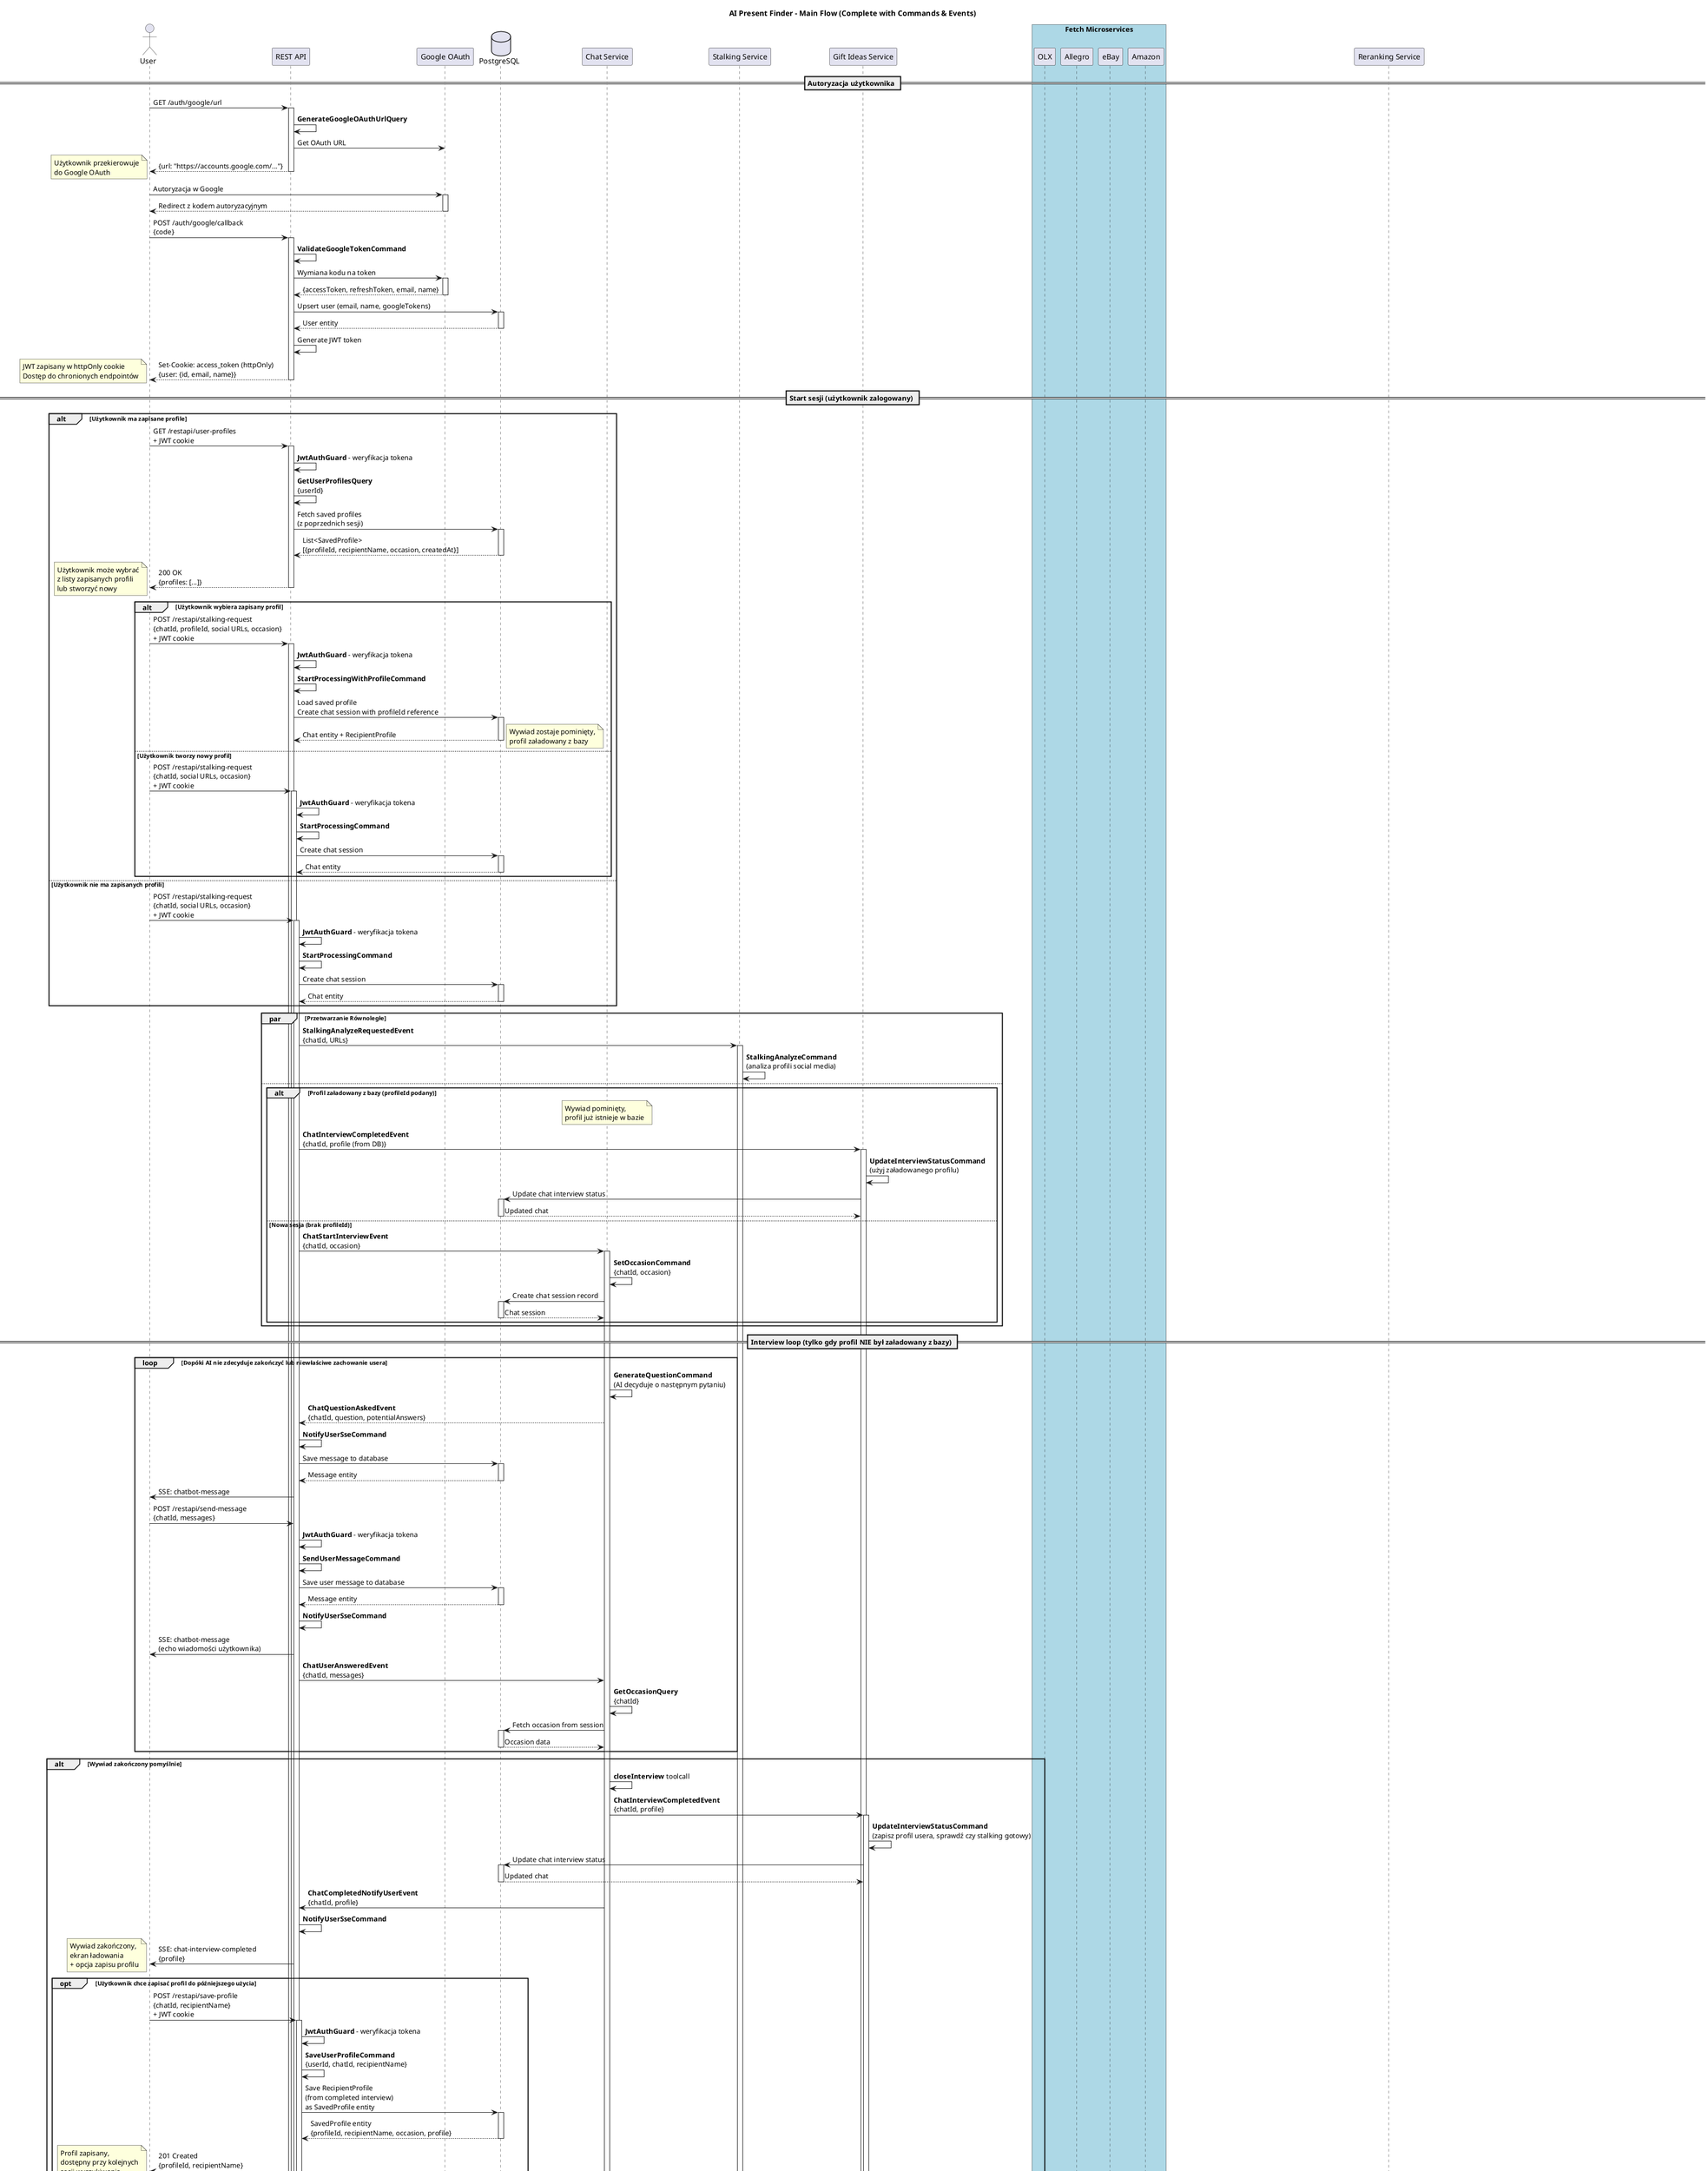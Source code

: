 @startuml main_flow
title AI Present Finder - Main Flow (Complete with Commands & Events)

actor User as U
participant "REST API" as REST
participant "Google OAuth" as GOOGLE
database "PostgreSQL" as DB
participant "Chat Service" as CHAT
participant "Stalking Service" as STALK
participant "Gift Ideas Service" as GIFT
box "Fetch Microservices" #LightBlue
  participant "OLX" as FETCH_OLX
  participant "Allegro" as FETCH_ALLEGRO
  participant "eBay" as FETCH_EBAY
  participant "Amazon" as FETCH_AMAZON
end box
participant "Reranking Service" as RERANK

== Autoryzacja użytkownika ==
U -> REST: GET /auth/google/url
activate REST
REST -> REST: **GenerateGoogleOAuthUrlQuery**
REST -> GOOGLE: Get OAuth URL
REST --> U: {url: "https://accounts.google.com/..."}
deactivate REST
note left: Użytkownik przekierowuje\ndo Google OAuth

U -> GOOGLE: Autoryzacja w Google
activate GOOGLE
GOOGLE --> U: Redirect z kodem autoryzacyjnym
deactivate GOOGLE

U -> REST: POST /auth/google/callback\n{code}
activate REST
REST -> REST: **ValidateGoogleTokenCommand**
REST -> GOOGLE: Wymiana kodu na token
activate GOOGLE
GOOGLE --> REST: {accessToken, refreshToken, email, name}
deactivate GOOGLE
REST -> DB: Upsert user (email, name, googleTokens)
activate DB
DB --> REST: User entity
deactivate DB
REST -> REST: Generate JWT token
REST --> U: Set-Cookie: access_token (httpOnly)\n{user: {id, email, name}}
deactivate REST
note left: JWT zapisany w httpOnly cookie\nDostęp do chronionych endpointów

== Start sesji (użytkownik zalogowany) ==

alt Użytkownik ma zapisane profile
  U -> REST: GET /restapi/user-profiles\n+ JWT cookie
  activate REST
  REST -> REST: **JwtAuthGuard** - weryfikacja tokena
  REST -> REST: **GetUserProfilesQuery**\n{userId}
  REST -> DB: Fetch saved profiles\n(z poprzednich sesji)
  activate DB
  DB --> REST: List<SavedProfile>\n[{profileId, recipientName, occasion, createdAt}]
  deactivate DB
  REST --> U: 200 OK\n{profiles: [...]}
  deactivate REST
  note left: Użytkownik może wybrać\nz listy zapisanych profili\nlub stworzyć nowy
  
  alt Użytkownik wybiera zapisany profil
    U -> REST: POST /restapi/stalking-request\n{chatId, profileId, social URLs, occasion}\n+ JWT cookie
    activate REST
    REST -> REST: **JwtAuthGuard** - weryfikacja tokena
    REST -> REST: **StartProcessingWithProfileCommand**
    REST -> DB: Load saved profile\nCreate chat session with profileId reference
    activate DB
    DB --> REST: Chat entity + RecipientProfile
    deactivate DB
    note right: Wywiad zostaje pominięty,\nprofil załadowany z bazy
  else Użytkownik tworzy nowy profil
    U -> REST: POST /restapi/stalking-request\n{chatId, social URLs, occasion}\n+ JWT cookie
    activate REST
    REST -> REST: **JwtAuthGuard** - weryfikacja tokena
    REST -> REST: **StartProcessingCommand**
    REST -> DB: Create chat session
    activate DB
    DB --> REST: Chat entity
    deactivate DB
  end
else Użytkownik nie ma zapisanych profili
  U -> REST: POST /restapi/stalking-request\n{chatId, social URLs, occasion}\n+ JWT cookie
  activate REST
  REST -> REST: **JwtAuthGuard** - weryfikacja tokena
  REST -> REST: **StartProcessingCommand**
  REST -> DB: Create chat session
  activate DB
  DB --> REST: Chat entity
  deactivate DB
end

par Przetwarzanie Równoległe
  REST -> STALK: **StalkingAnalyzeRequestedEvent**\n{chatId, URLs}
  activate STALK
  STALK -> STALK: **StalkingAnalyzeCommand**\n(analiza profili social media)
else
  alt Profil załadowany z bazy (profileId podany)
    note over CHAT: Wywiad pominięty,\nprofil już istnieje w bazie
    REST -> GIFT: **ChatInterviewCompletedEvent**\n{chatId, profile (from DB)}
    activate GIFT
    GIFT -> GIFT: **UpdateInterviewStatusCommand**\n(użyj załadowanego profilu)
    GIFT -> DB: Update chat interview status
    activate DB
    DB --> GIFT: Updated chat
    deactivate DB
  else Nowa sesja (brak profileId)
    REST -> CHAT: **ChatStartInterviewEvent**\n{chatId, occasion}
    activate CHAT
    CHAT -> CHAT: **SetOccasionCommand**\n{chatId, occasion}
    CHAT -> DB: Create chat session record
    activate DB
    DB --> CHAT: Chat session
    deactivate DB
  end
end

== Interview loop (tylko gdy profil NIE był załadowany z bazy) ==
loop Dopóki AI nie zdecyduje zakończyć lub niewłaściwe zachowanie usera
  CHAT -> CHAT: **GenerateQuestionCommand**\n(AI decyduje o następnym pytaniu)
  CHAT --> REST: **ChatQuestionAskedEvent**\n{chatId, question, potentialAnswers}
  REST -> REST: **NotifyUserSseCommand**
  REST -> DB: Save message to database
  activate DB
  DB --> REST: Message entity
  deactivate DB
  REST -> U: SSE: chatbot-message
  U -> REST: POST /restapi/send-message\n{chatId, messages}
  REST -> REST: **JwtAuthGuard** - weryfikacja tokena
  REST -> REST: **SendUserMessageCommand**
  REST -> DB: Save user message to database
  activate DB
  DB --> REST: Message entity
  deactivate DB
  REST -> REST: **NotifyUserSseCommand**
  REST -> U: SSE: chatbot-message\n(echo wiadomości użytkownika)
  REST -> CHAT: **ChatUserAnsweredEvent**\n{chatId, messages}
  CHAT -> CHAT: **GetOccasionQuery**\n{chatId}
  CHAT -> DB: Fetch occasion from session
  activate DB
  DB --> CHAT: Occasion data
  deactivate DB
end

alt Wywiad zakończony pomyślnie
  CHAT -> CHAT: **closeInterview** toolcall
  CHAT -> GIFT: **ChatInterviewCompletedEvent**\n{chatId, profile}
  activate GIFT
  GIFT -> GIFT: **UpdateInterviewStatusCommand**\n(zapisz profil usera, sprawdź czy stalking gotowy)
  GIFT -> DB: Update chat interview status
  activate DB
  DB --> GIFT: Updated chat
  deactivate DB
  CHAT -> REST: **ChatCompletedNotifyUserEvent**\n{chatId, profile}
  REST -> REST: **NotifyUserSseCommand**
  REST -> U: SSE: chat-interview-completed\n{profile}
  note left: Wywiad zakończony,\nekran ładowania\n+ opcja zapisu profilu
  
  opt Użytkownik chce zapisać profil do późniejszego użycia
    U -> REST: POST /restapi/save-profile\n{chatId, recipientName}\n+ JWT cookie
    activate REST
    REST -> REST: **JwtAuthGuard** - weryfikacja tokena
    REST -> REST: **SaveUserProfileCommand**\n{userId, chatId, recipientName}
    REST -> DB: Save RecipientProfile\n(from completed interview)\nas SavedProfile entity
    activate DB
    DB --> REST: SavedProfile entity\n{profileId, recipientName, occasion, profile}
    deactivate DB
    REST --> U: 201 Created\n{profileId, recipientName}
    deactivate REST
    note left: Profil zapisany,\ndostępny przy kolejnych\nsesji wyszukiwania
  end
else Wykryto niewłaściwe zachowanie
  CHAT -> CHAT: **flagInappropriateRequest** toolcall
  CHAT -> REST: **ChatInappropriateRequestEvent**\n{chatId, reason}
  REST -> REST: **NotifyUserSseCommand**
  REST -> U: SSE: chat-inappropriate-request
  note left: Wywiad zakończony,\nnagana dla użytkownika
end

deactivate CHAT

== Zakończenie Stalkingu ==
STALK -> GIFT: **StalkingCompletedEvent**\n{keywords, chatId, completedAt}
deactivate STALK
GIFT -> GIFT: **UpdateStalkingStatusCommand**\n(zapisz keywords, sprawdź czy wywiad gotowy)
GIFT -> DB: Update chat stalking status
activate DB
DB --> GIFT: Updated chat
deactivate DB

== Koordynacja Generowania Prezentów ==
note over GIFT: Gdy oba eventy otrzymane

alt Zarówno stalking jak i wywiad zakończone
  GIFT -> GIFT: **GenerateGiftIdeasCommand**\n{userProfile, keywords, chatId}
  note right: AI generuje zapytania wyszukiwania\ndla wielu serwisów (z filtrowaniem disabled services)
  
  GIFT -> GIFT: Generate eventId (ULID)\nand calculate totalEvents
  GIFT -> RERANK: **GiftContextInitializedEvent**\n{userProfile, keywords, chatId, eventId, totalEvents}
  activate RERANK
  RERANK -> RERANK: **InitializeGiftContextCommand**\n(create/update session with context)
  RERANK -> DB: Create GiftSession with context
  activate DB
  DB --> RERANK: Session created
  deactivate DB
 
  par Równoległe Żądania FETCH
  else OLX
    activate FETCH_OLX
    GIFT -> FETCH_OLX: **FetchOlxEvent**\n{query, chatId, eventId, totalEvents}
  else Allegro
    GIFT -> FETCH_ALLEGRO: **FetchAllegroEvent**\n{query, chatId, eventId, totalEvents}
    activate FETCH_ALLEGRO
  else eBay
    GIFT -> FETCH_EBAY: **FetchEbayEvent**\n{query, chatId, eventId, totalEvents}
    activate FETCH_EBAY
  else Amazon
    GIFT -> FETCH_AMAZON: **FetchAmazonEvent**\n{query, chatId, eventId, totalEvents}
    activate FETCH_AMAZON
    note right of FETCH_AMAZON: Wiele zapytań na serwis\nna podstawie decyzji AI
  end
end
deactivate GIFT

== Zbieranie Produktów i Rerankowanie ==
par Odpowiedzi od wszystkich serwisów
else OLX
  FETCH_OLX -> RERANK: **ProductFetchedEvent**\n{products[], chatId, provider: "olx", success, eventId, totalEvents}
  activate RERANK
  RERANK -> RERANK: **CreateSessionCommand**\n(ensure session exists)
  RERANK -> DB: Upsert GiftSession
  activate DB
  DB --> RERANK: Session
  deactivate DB
  RERANK -> RERANK: **AddProductsToSessionCommand**\n(store products with metadata)
  RERANK -> DB: Save Products & GiftSessionProduct
  activate DB
  DB --> RERANK: Products saved
  deactivate DB
  RERANK -> RERANK: **IncrementSessionCompletionCommand**\n(increment completedEvents)
  RERANK -> DB: Update completedEvents counter
  activate DB
  DB --> RERANK: {completed: boolean}
  deactivate DB
  deactivate RERANK
else Allegro
  FETCH_ALLEGRO -> RERANK: **ProductFetchedEvent**\n{products[], chatId, provider: "allegro", success, eventId, totalEvents}
  activate RERANK
  RERANK -> RERANK: CreateSession → AddProducts → IncrementCompletion
  RERANK -> DB: DB operations
  activate DB
  DB --> RERANK: {completed: boolean}
  deactivate DB
  deactivate RERANK
else eBay
  FETCH_EBAY -> RERANK: **ProductFetchedEvent**\n{products[], chatId, provider: "ebay", success, eventId, totalEvents}
  activate RERANK
  RERANK -> RERANK: CreateSession → AddProducts → IncrementCompletion
  RERANK -> DB: DB operations
  activate DB
  DB --> RERANK: {completed: boolean}
  deactivate DB
  deactivate RERANK
else Amazon
  FETCH_AMAZON -> RERANK: **ProductFetchedEvent**\n{products[], chatId, provider: "amazon", success, eventId, totalEvents}
  activate RERANK
  RERANK -> RERANK: CreateSession → AddProducts → IncrementCompletion
  RERANK -> DB: DB operations
  activate DB
  DB --> RERANK: {completed: boolean}
  deactivate DB
  deactivate RERANK
end
deactivate FETCH_OLX
deactivate FETCH_ALLEGRO
deactivate FETCH_EBAY
deactivate FETCH_AMAZON

note over RERANK
  Reranking Service śledzi completedEvents dla każdego eventId.
  Gdy completedEvents >= totalEvents, automatycznie wywołuje EmitGiftReadyCommand.
  Dodatkowy scheduler (@Cron EVERY_30_SECONDS) oznacza sesje jako TIMED_OUT
  jeśli nie otrzymały wszystkich eventów w EVENT_TIMEOUT_MS (default 120s).
end note

alt Wszystkie produkty zebrane (completedEvents >= totalEvents)
  note over RERANK: ProductFetchedHandler wykrywa completed=true
  activate RERANK
  RERANK -> RERANK: **EmitGiftReadyCommand**\n{eventId}
  RERANK -> DB: Query GiftSession, GiftSessionProduct, Product
  activate DB
  DB --> RERANK: Session with all products
  deactivate DB
  RERANK -> RERANK: **rankProducts** (AI via OpenAI)\n(score and reason for each product)
  note right: AI-SDK generateObject z OpenAI\nokreśla rating i reasoning dla każdego produktu
  RERANK -> DB: Update Products with rating & reasoning
  activate DB
  DB --> RERANK: Products updated
  deactivate DB
  RERANK -> REST: **GiftReadyEvent**\n{chatId, rankedProducts[]}
  note right: RERANK emituje event\nz już zrankowanymi produktami
  deactivate RERANK
  activate REST
  REST -> REST: **SaveListingsCommand**\n{chatId, listings[]}
  REST -> DB: Save listings to REST API database
  activate DB
  DB --> REST: Saved listings with IDs
  deactivate DB
  REST -> REST: **NotifyUserSseCommand**
  REST -> U: SSE: gift-ready\n{listings with database IDs}
  deactivate REST
  note left: Produkty gotowe do wyświetlenia\nużytkownik może dodać do ulubionych
end

@enduml
